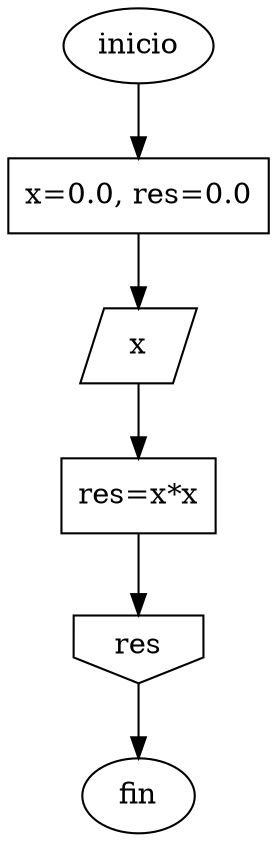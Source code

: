 digraph {
	0 [label=inicio shape=ellipse]
	2 [label="x=0.0, res=0.0" shape=box]
	0 -> 2
	4 [label=x shape=parallelogram]
	2 -> 4
	6 [label="res=x*x" shape=box]
	4 -> 6
	8 [label=res shape=invhouse]
	6 -> 8
	10 [label=fin shape=ellipse]
	8 -> 10
}
